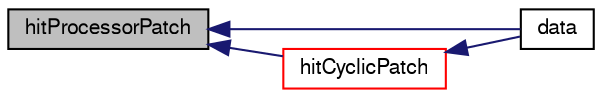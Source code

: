 digraph "hitProcessorPatch"
{
  bgcolor="transparent";
  edge [fontname="FreeSans",fontsize="10",labelfontname="FreeSans",labelfontsize="10"];
  node [fontname="FreeSans",fontsize="10",shape=record];
  rankdir="LR";
  Node216 [label="hitProcessorPatch",height=0.2,width=0.4,color="black", fillcolor="grey75", style="filled", fontcolor="black"];
  Node216 -> Node217 [dir="back",color="midnightblue",fontsize="10",style="solid",fontname="FreeSans"];
  Node217 [label="data",height=0.2,width=0.4,color="black",URL="$a28738.html#ad7f8023f823553543ca50bd5d11b877b",tooltip="transported label "];
  Node216 -> Node218 [dir="back",color="midnightblue",fontsize="10",style="solid",fontname="FreeSans"];
  Node218 [label="hitCyclicPatch",height=0.2,width=0.4,color="red",URL="$a28738.html#a264165039e187beeec096ad4d38749de",tooltip="Overridable function to handle the particle hitting a cyclic. "];
  Node218 -> Node217 [dir="back",color="midnightblue",fontsize="10",style="solid",fontname="FreeSans"];
}
